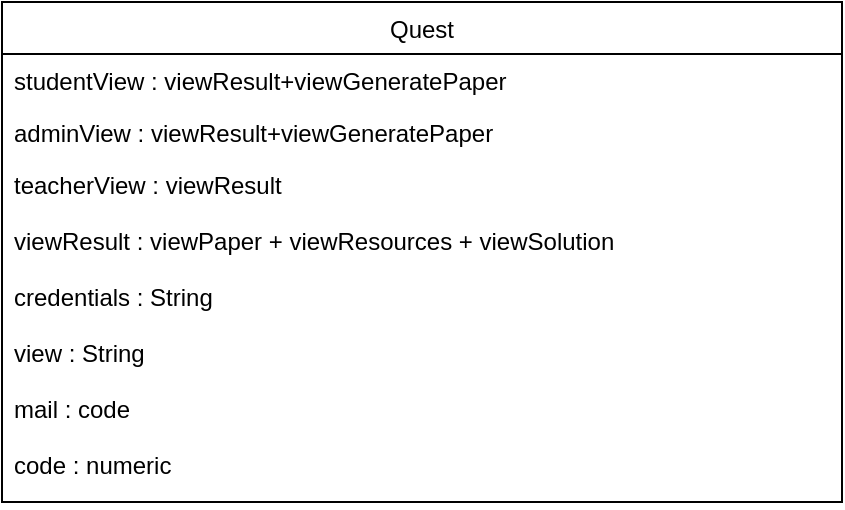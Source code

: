 <mxfile version="12.1.3" type="google" pages="1"><diagram id="TMhpyf6HUlh8ztmJxL7y" name="Page-1"><mxGraphModel dx="1024" dy="517" grid="1" gridSize="10" guides="1" tooltips="1" connect="1" arrows="1" fold="1" page="1" pageScale="1" pageWidth="850" pageHeight="1100" math="0" shadow="0"><root><mxCell id="0"/><mxCell id="1" parent="0"/><mxCell id="fMRqexdvctseC46VwmYN-1" value="Quest" style="swimlane;fontStyle=0;childLayout=stackLayout;horizontal=1;startSize=26;fillColor=none;horizontalStack=0;resizeParent=1;resizeParentMax=0;resizeLast=0;collapsible=1;marginBottom=0;" vertex="1" parent="1"><mxGeometry x="240" y="120" width="420" height="250" as="geometry"><mxRectangle x="270" y="20" width="50" height="26" as="alternateBounds"/></mxGeometry></mxCell><mxCell id="fMRqexdvctseC46VwmYN-2" value="studentView : viewResult+viewGeneratePaper" style="text;strokeColor=none;fillColor=none;align=left;verticalAlign=top;spacingLeft=4;spacingRight=4;overflow=hidden;rotatable=0;points=[[0,0.5],[1,0.5]];portConstraint=eastwest;" vertex="1" parent="fMRqexdvctseC46VwmYN-1"><mxGeometry y="26" width="420" height="26" as="geometry"/></mxCell><mxCell id="fMRqexdvctseC46VwmYN-3" value="adminView : viewResult+viewGeneratePaper" style="text;strokeColor=none;fillColor=none;align=left;verticalAlign=top;spacingLeft=4;spacingRight=4;overflow=hidden;rotatable=0;points=[[0,0.5],[1,0.5]];portConstraint=eastwest;" vertex="1" parent="fMRqexdvctseC46VwmYN-1"><mxGeometry y="52" width="420" height="26" as="geometry"/></mxCell><mxCell id="fMRqexdvctseC46VwmYN-4" value="teacherView : viewResult&#10;&#10;viewResult : viewPaper + viewResources + viewSolution&#10;&#10;credentials : String&#10;&#10;view : String&#10;&#10;mail : code&#10;&#10;code : numeric&#10;&#10;" style="text;strokeColor=none;fillColor=none;align=left;verticalAlign=top;spacingLeft=4;spacingRight=4;overflow=hidden;rotatable=0;points=[[0,0.5],[1,0.5]];portConstraint=eastwest;" vertex="1" parent="fMRqexdvctseC46VwmYN-1"><mxGeometry y="78" width="420" height="172" as="geometry"/></mxCell></root></mxGraphModel></diagram></mxfile>